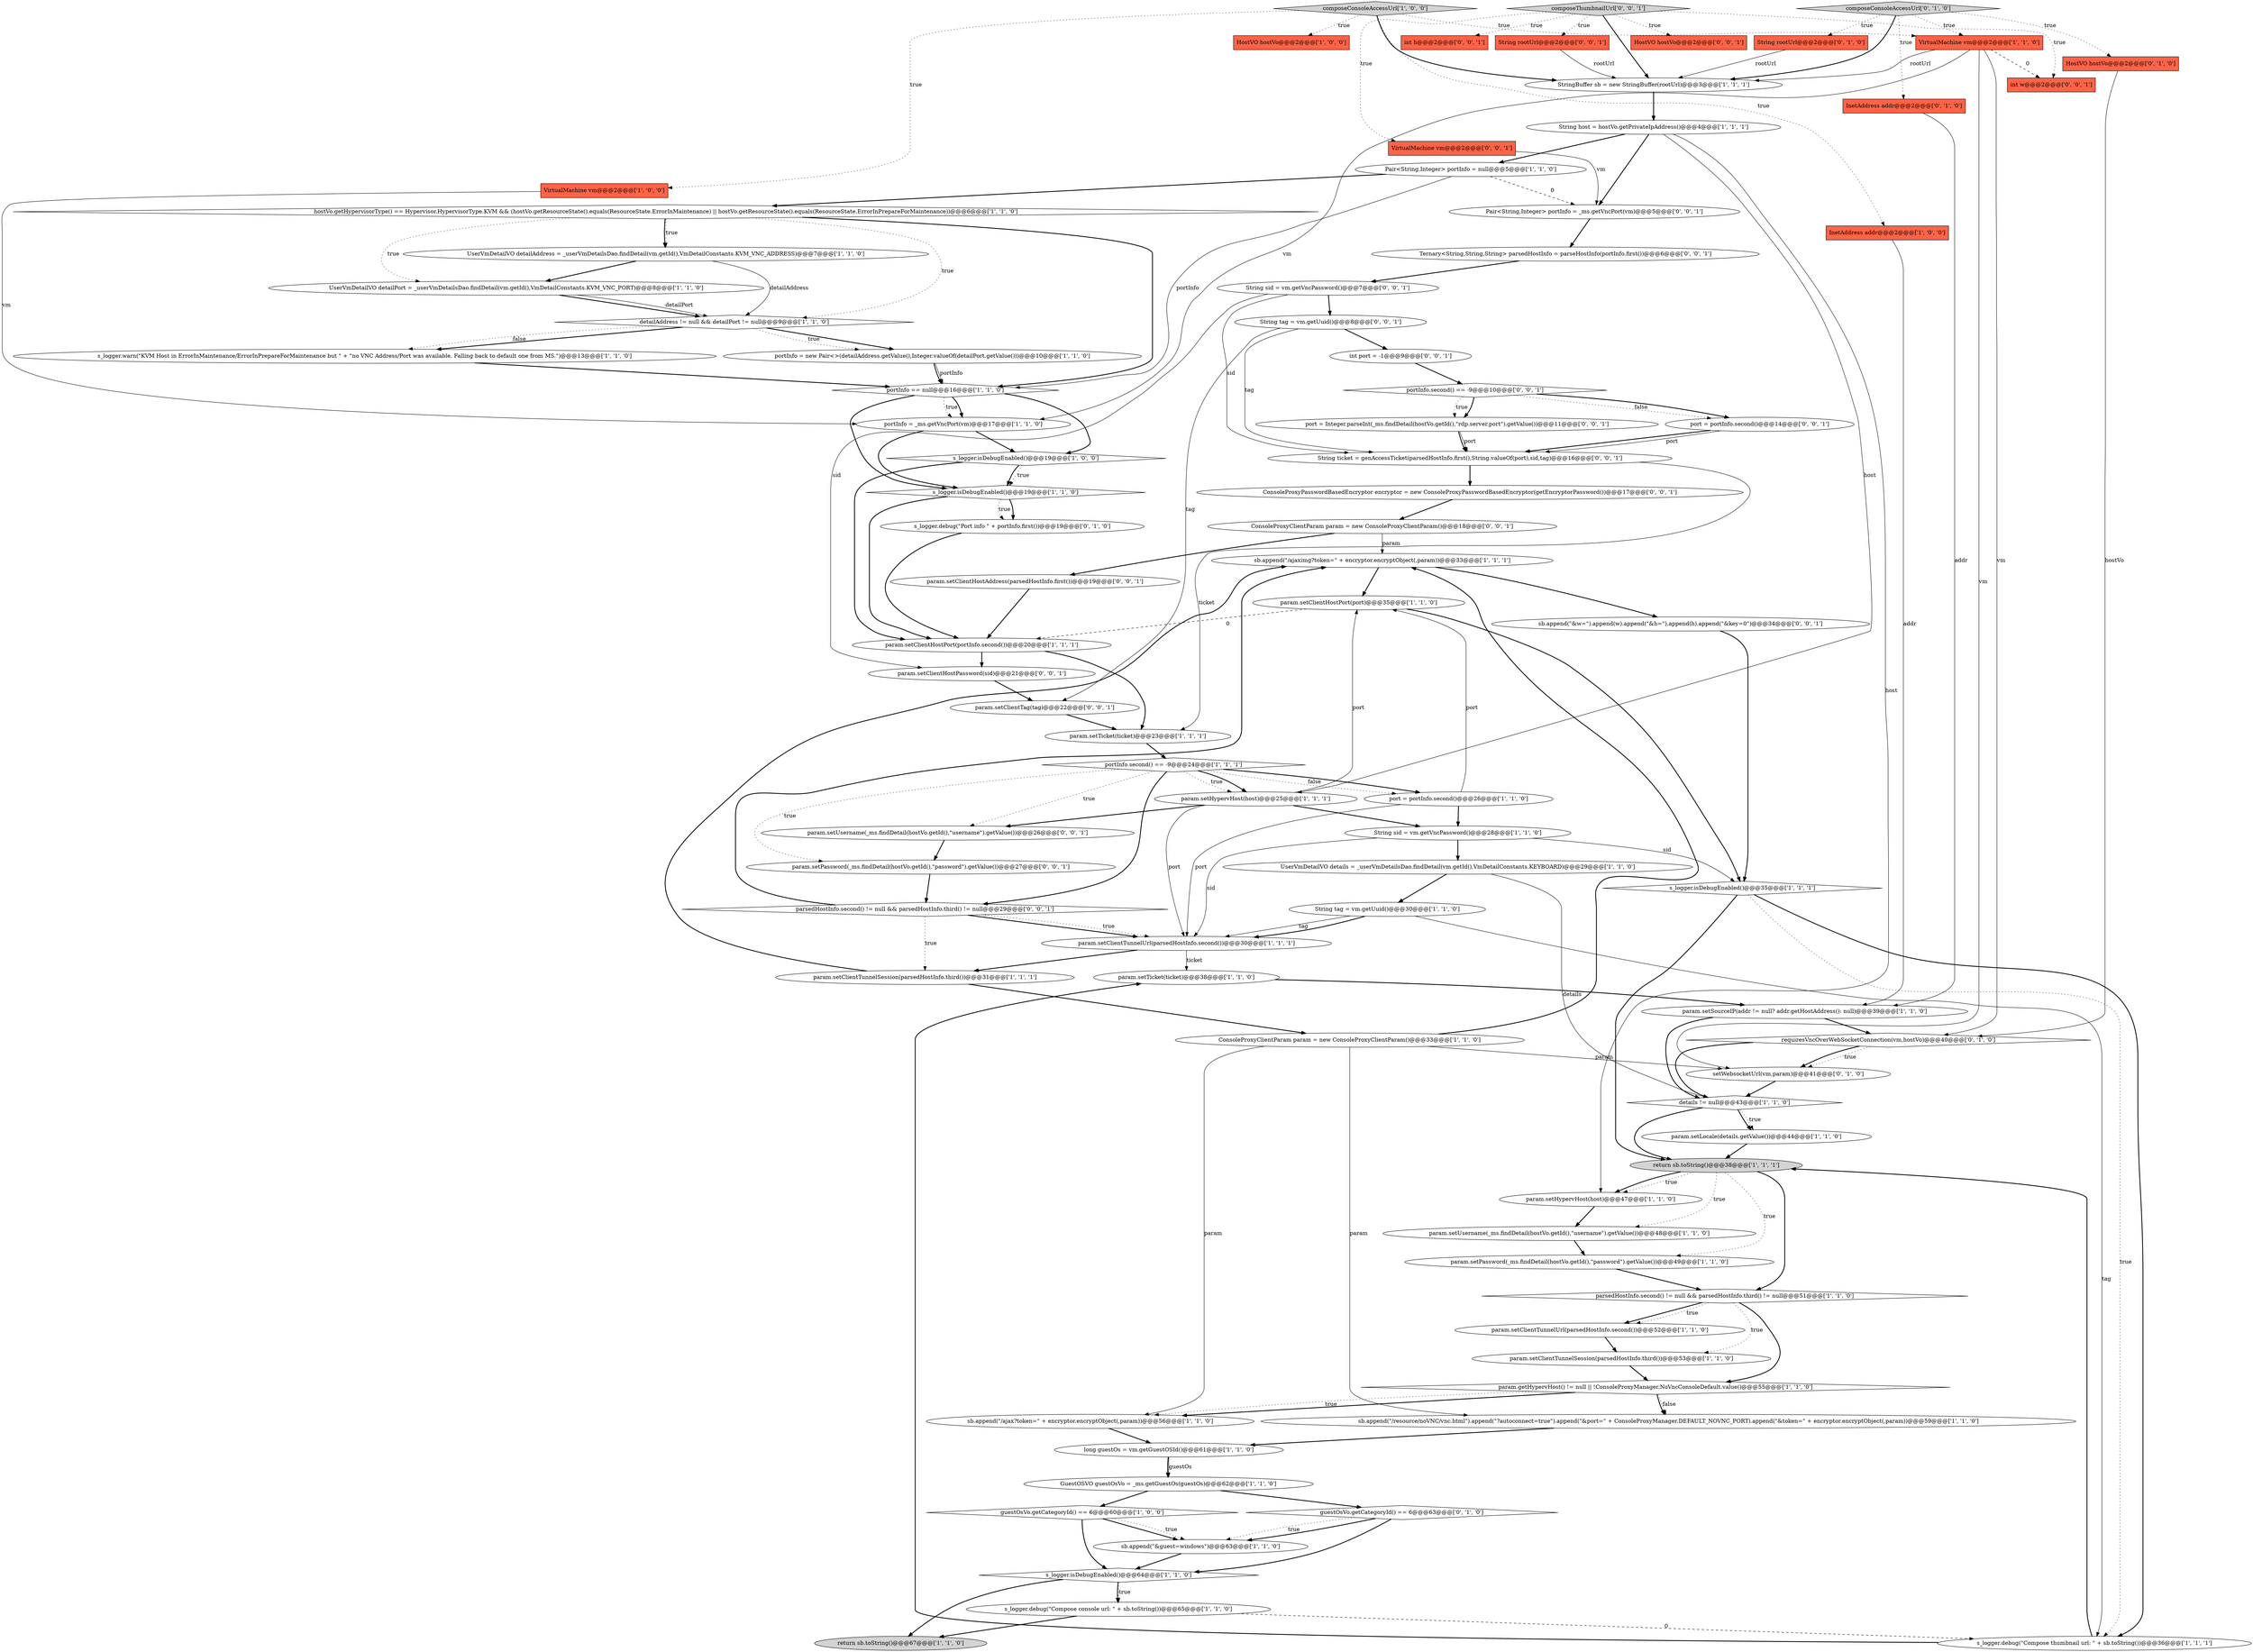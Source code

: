 digraph {
84 [style = filled, label = "ConsoleProxyPasswordBasedEncryptor encryptor = new ConsoleProxyPasswordBasedEncryptor(getEncryptorPassword())@@@17@@@['0', '0', '1']", fillcolor = white, shape = ellipse image = "AAA0AAABBB3BBB"];
35 [style = filled, label = "s_logger.isDebugEnabled()@@@19@@@['1', '0', '0']", fillcolor = white, shape = diamond image = "AAA0AAABBB1BBB"];
30 [style = filled, label = "param.setTicket(ticket)@@@38@@@['1', '1', '0']", fillcolor = white, shape = ellipse image = "AAA0AAABBB1BBB"];
44 [style = filled, label = "param.setClientTunnelSession(parsedHostInfo.third())@@@53@@@['1', '1', '0']", fillcolor = white, shape = ellipse image = "AAA0AAABBB1BBB"];
40 [style = filled, label = "sb.append(\"/ajax?token=\" + encryptor.encryptObject(,param))@@@56@@@['1', '1', '0']", fillcolor = white, shape = ellipse image = "AAA0AAABBB1BBB"];
25 [style = filled, label = "VirtualMachine vm@@@2@@@['1', '1', '0']", fillcolor = tomato, shape = box image = "AAA0AAABBB1BBB"];
8 [style = filled, label = "portInfo = _ms.getVncPort(vm)@@@17@@@['1', '1', '0']", fillcolor = white, shape = ellipse image = "AAA0AAABBB1BBB"];
48 [style = filled, label = "param.setTicket(ticket)@@@23@@@['1', '1', '1']", fillcolor = white, shape = ellipse image = "AAA0AAABBB1BBB"];
7 [style = filled, label = "VirtualMachine vm@@@2@@@['1', '0', '0']", fillcolor = tomato, shape = box image = "AAA0AAABBB1BBB"];
52 [style = filled, label = "param.setClientHostPort(portInfo.second())@@@20@@@['1', '1', '1']", fillcolor = white, shape = ellipse image = "AAA0AAABBB1BBB"];
55 [style = filled, label = "s_logger.debug(\"Port info \" + portInfo.first())@@@19@@@['0', '1', '0']", fillcolor = white, shape = ellipse image = "AAA0AAABBB2BBB"];
47 [style = filled, label = "sb.append(\"/resource/noVNC/vnc.html\").append(\"?autoconnect=true\").append(\"&port=\" + ConsoleProxyManager.DEFAULT_NOVNC_PORT).append(\"&token=\" + encryptor.encryptObject(,param))@@@59@@@['1', '1', '0']", fillcolor = white, shape = ellipse image = "AAA0AAABBB1BBB"];
16 [style = filled, label = "details != null@@@43@@@['1', '1', '0']", fillcolor = white, shape = diamond image = "AAA0AAABBB1BBB"];
61 [style = filled, label = "requiresVncOverWebSocketConnection(vm,hostVo)@@@40@@@['0', '1', '0']", fillcolor = white, shape = diamond image = "AAA1AAABBB2BBB"];
69 [style = filled, label = "ConsoleProxyClientParam param = new ConsoleProxyClientParam()@@@18@@@['0', '0', '1']", fillcolor = white, shape = ellipse image = "AAA0AAABBB3BBB"];
33 [style = filled, label = "GuestOSVO guestOsVo = _ms.getGuestOs(guestOs)@@@62@@@['1', '1', '0']", fillcolor = white, shape = ellipse image = "AAA0AAABBB1BBB"];
28 [style = filled, label = "s_logger.warn(\"KVM Host in ErrorInMaintenance/ErrorInPrepareForMaintenance but \" + \"no VNC Address/Port was available. Falling back to default one from MS.\")@@@13@@@['1', '1', '0']", fillcolor = white, shape = ellipse image = "AAA0AAABBB1BBB"];
31 [style = filled, label = "param.setSourceIP(addr != null? addr.getHostAddress(): null)@@@39@@@['1', '1', '0']", fillcolor = white, shape = ellipse image = "AAA0AAABBB1BBB"];
22 [style = filled, label = "String host = hostVo.getPrivateIpAddress()@@@4@@@['1', '1', '1']", fillcolor = white, shape = ellipse image = "AAA0AAABBB1BBB"];
46 [style = filled, label = "String tag = vm.getUuid()@@@30@@@['1', '1', '0']", fillcolor = white, shape = ellipse image = "AAA0AAABBB1BBB"];
49 [style = filled, label = "UserVmDetailVO details = _userVmDetailsDao.findDetail(vm.getId(),VmDetailConstants.KEYBOARD)@@@29@@@['1', '1', '0']", fillcolor = white, shape = ellipse image = "AAA0AAABBB1BBB"];
4 [style = filled, label = "guestOsVo.getCategoryId() == 6@@@60@@@['1', '0', '0']", fillcolor = white, shape = diamond image = "AAA0AAABBB1BBB"];
36 [style = filled, label = "sb.append(\"&guest=windows\")@@@63@@@['1', '1', '0']", fillcolor = white, shape = ellipse image = "AAA0AAABBB1BBB"];
32 [style = filled, label = "param.setHypervHost(host)@@@25@@@['1', '1', '1']", fillcolor = white, shape = ellipse image = "AAA0AAABBB1BBB"];
26 [style = filled, label = "s_logger.isDebugEnabled()@@@35@@@['1', '1', '1']", fillcolor = white, shape = diamond image = "AAA0AAABBB1BBB"];
79 [style = filled, label = "int w@@@2@@@['0', '0', '1']", fillcolor = tomato, shape = box image = "AAA0AAABBB3BBB"];
59 [style = filled, label = "HostVO hostVo@@@2@@@['0', '1', '0']", fillcolor = tomato, shape = box image = "AAA0AAABBB2BBB"];
38 [style = filled, label = "param.setClientHostPort(port)@@@35@@@['1', '1', '0']", fillcolor = white, shape = ellipse image = "AAA0AAABBB1BBB"];
45 [style = filled, label = "hostVo.getHypervisorType() == Hypervisor.HypervisorType.KVM && (hostVo.getResourceState().equals(ResourceState.ErrorInMaintenance) || hostVo.getResourceState().equals(ResourceState.ErrorInPrepareForMaintenance))@@@6@@@['1', '1', '0']", fillcolor = white, shape = diamond image = "AAA0AAABBB1BBB"];
2 [style = filled, label = "return sb.toString()@@@67@@@['1', '1', '0']", fillcolor = lightgray, shape = ellipse image = "AAA0AAABBB1BBB"];
74 [style = filled, label = "sb.append(\"&w=\").append(w).append(\"&h=\").append(h).append(\"&key=0\")@@@34@@@['0', '0', '1']", fillcolor = white, shape = ellipse image = "AAA0AAABBB3BBB"];
12 [style = filled, label = "port = portInfo.second()@@@26@@@['1', '1', '0']", fillcolor = white, shape = ellipse image = "AAA0AAABBB1BBB"];
56 [style = filled, label = "setWebsocketUrl(vm,param)@@@41@@@['0', '1', '0']", fillcolor = white, shape = ellipse image = "AAA1AAABBB2BBB"];
75 [style = filled, label = "param.setClientTag(tag)@@@22@@@['0', '0', '1']", fillcolor = white, shape = ellipse image = "AAA0AAABBB3BBB"];
51 [style = filled, label = "s_logger.debug(\"Compose console url: \" + sb.toString())@@@65@@@['1', '1', '0']", fillcolor = white, shape = ellipse image = "AAA0AAABBB1BBB"];
78 [style = filled, label = "String tag = vm.getUuid()@@@8@@@['0', '0', '1']", fillcolor = white, shape = ellipse image = "AAA0AAABBB3BBB"];
42 [style = filled, label = "ConsoleProxyClientParam param = new ConsoleProxyClientParam()@@@33@@@['1', '1', '0']", fillcolor = white, shape = ellipse image = "AAA0AAABBB1BBB"];
13 [style = filled, label = "param.setClientTunnelSession(parsedHostInfo.third())@@@31@@@['1', '1', '1']", fillcolor = white, shape = ellipse image = "AAA0AAABBB1BBB"];
53 [style = filled, label = "param.setPassword(_ms.findDetail(hostVo.getId(),\"password\").getValue())@@@49@@@['1', '1', '0']", fillcolor = white, shape = ellipse image = "AAA0AAABBB1BBB"];
21 [style = filled, label = "sb.append(\"/ajaximg?token=\" + encryptor.encryptObject(,param))@@@33@@@['1', '1', '1']", fillcolor = white, shape = ellipse image = "AAA0AAABBB1BBB"];
15 [style = filled, label = "param.setClientTunnelUrl(parsedHostInfo.second())@@@52@@@['1', '1', '0']", fillcolor = white, shape = ellipse image = "AAA0AAABBB1BBB"];
82 [style = filled, label = "port = Integer.parseInt(_ms.findDetail(hostVo.getId(),\"rdp.server.port\").getValue())@@@11@@@['0', '0', '1']", fillcolor = white, shape = ellipse image = "AAA0AAABBB3BBB"];
54 [style = filled, label = "InetAddress addr@@@2@@@['0', '1', '0']", fillcolor = tomato, shape = box image = "AAA0AAABBB2BBB"];
24 [style = filled, label = "portInfo = new Pair<>(detailAddress.getValue(),Integer.valueOf(detailPort.getValue()))@@@10@@@['1', '1', '0']", fillcolor = white, shape = ellipse image = "AAA0AAABBB1BBB"];
60 [style = filled, label = "String rootUrl@@@2@@@['0', '1', '0']", fillcolor = tomato, shape = box image = "AAA0AAABBB2BBB"];
81 [style = filled, label = "Pair<String,Integer> portInfo = _ms.getVncPort(vm)@@@5@@@['0', '0', '1']", fillcolor = white, shape = ellipse image = "AAA0AAABBB3BBB"];
58 [style = filled, label = "composeConsoleAccessUrl['0', '1', '0']", fillcolor = lightgray, shape = diamond image = "AAA0AAABBB2BBB"];
19 [style = filled, label = "s_logger.isDebugEnabled()@@@64@@@['1', '1', '0']", fillcolor = white, shape = diamond image = "AAA0AAABBB1BBB"];
77 [style = filled, label = "port = portInfo.second()@@@14@@@['0', '0', '1']", fillcolor = white, shape = ellipse image = "AAA0AAABBB3BBB"];
72 [style = filled, label = "String sid = vm.getVncPassword()@@@7@@@['0', '0', '1']", fillcolor = white, shape = ellipse image = "AAA0AAABBB3BBB"];
3 [style = filled, label = "param.getHypervHost() != null || !ConsoleProxyManager.NoVncConsoleDefault.value()@@@55@@@['1', '1', '0']", fillcolor = white, shape = diamond image = "AAA0AAABBB1BBB"];
80 [style = filled, label = "param.setUsername(_ms.findDetail(hostVo.getId(),\"username\").getValue())@@@26@@@['0', '0', '1']", fillcolor = white, shape = ellipse image = "AAA0AAABBB3BBB"];
27 [style = filled, label = "Pair<String,Integer> portInfo = null@@@5@@@['1', '1', '0']", fillcolor = white, shape = ellipse image = "AAA0AAABBB1BBB"];
43 [style = filled, label = "String sid = vm.getVncPassword()@@@28@@@['1', '1', '0']", fillcolor = white, shape = ellipse image = "AAA0AAABBB1BBB"];
1 [style = filled, label = "long guestOs = vm.getGuestOSId()@@@61@@@['1', '1', '0']", fillcolor = white, shape = ellipse image = "AAA0AAABBB1BBB"];
70 [style = filled, label = "portInfo.second() == -9@@@10@@@['0', '0', '1']", fillcolor = white, shape = diamond image = "AAA0AAABBB3BBB"];
65 [style = filled, label = "HostVO hostVo@@@2@@@['0', '0', '1']", fillcolor = tomato, shape = box image = "AAA0AAABBB3BBB"];
23 [style = filled, label = "UserVmDetailVO detailPort = _userVmDetailsDao.findDetail(vm.getId(),VmDetailConstants.KVM_VNC_PORT)@@@8@@@['1', '1', '0']", fillcolor = white, shape = ellipse image = "AAA0AAABBB1BBB"];
66 [style = filled, label = "String rootUrl@@@2@@@['0', '0', '1']", fillcolor = tomato, shape = box image = "AAA0AAABBB3BBB"];
20 [style = filled, label = "parsedHostInfo.second() != null && parsedHostInfo.third() != null@@@51@@@['1', '1', '0']", fillcolor = white, shape = diamond image = "AAA0AAABBB1BBB"];
41 [style = filled, label = "param.setLocale(details.getValue())@@@44@@@['1', '1', '0']", fillcolor = white, shape = ellipse image = "AAA0AAABBB1BBB"];
10 [style = filled, label = "param.setHypervHost(host)@@@47@@@['1', '1', '0']", fillcolor = white, shape = ellipse image = "AAA0AAABBB1BBB"];
63 [style = filled, label = "String ticket = genAccessTicket(parsedHostInfo.first(),String.valueOf(port),sid,tag)@@@16@@@['0', '0', '1']", fillcolor = white, shape = ellipse image = "AAA0AAABBB3BBB"];
29 [style = filled, label = "return sb.toString()@@@38@@@['1', '1', '1']", fillcolor = lightgray, shape = ellipse image = "AAA0AAABBB1BBB"];
71 [style = filled, label = "parsedHostInfo.second() != null && parsedHostInfo.third() != null@@@29@@@['0', '0', '1']", fillcolor = white, shape = diamond image = "AAA0AAABBB3BBB"];
57 [style = filled, label = "guestOsVo.getCategoryId() == 6@@@63@@@['0', '1', '0']", fillcolor = white, shape = diamond image = "AAA0AAABBB2BBB"];
0 [style = filled, label = "UserVmDetailVO detailAddress = _userVmDetailsDao.findDetail(vm.getId(),VmDetailConstants.KVM_VNC_ADDRESS)@@@7@@@['1', '1', '0']", fillcolor = white, shape = ellipse image = "AAA0AAABBB1BBB"];
39 [style = filled, label = "StringBuffer sb = new StringBuffer(rootUrl)@@@3@@@['1', '1', '1']", fillcolor = white, shape = ellipse image = "AAA0AAABBB1BBB"];
18 [style = filled, label = "composeConsoleAccessUrl['1', '0', '0']", fillcolor = lightgray, shape = diamond image = "AAA0AAABBB1BBB"];
34 [style = filled, label = "portInfo.second() == -9@@@24@@@['1', '1', '1']", fillcolor = white, shape = diamond image = "AAA0AAABBB1BBB"];
64 [style = filled, label = "param.setClientHostPassword(sid)@@@21@@@['0', '0', '1']", fillcolor = white, shape = ellipse image = "AAA0AAABBB3BBB"];
14 [style = filled, label = "InetAddress addr@@@2@@@['1', '0', '0']", fillcolor = tomato, shape = box image = "AAA0AAABBB1BBB"];
50 [style = filled, label = "s_logger.isDebugEnabled()@@@19@@@['1', '1', '0']", fillcolor = white, shape = diamond image = "AAA0AAABBB1BBB"];
6 [style = filled, label = "param.setUsername(_ms.findDetail(hostVo.getId(),\"username\").getValue())@@@48@@@['1', '1', '0']", fillcolor = white, shape = ellipse image = "AAA0AAABBB1BBB"];
9 [style = filled, label = "s_logger.debug(\"Compose thumbnail url: \" + sb.toString())@@@36@@@['1', '1', '1']", fillcolor = white, shape = ellipse image = "AAA0AAABBB1BBB"];
73 [style = filled, label = "composeThumbnailUrl['0', '0', '1']", fillcolor = lightgray, shape = diamond image = "AAA0AAABBB3BBB"];
68 [style = filled, label = "param.setPassword(_ms.findDetail(hostVo.getId(),\"password\").getValue())@@@27@@@['0', '0', '1']", fillcolor = white, shape = ellipse image = "AAA0AAABBB3BBB"];
76 [style = filled, label = "int port = -1@@@9@@@['0', '0', '1']", fillcolor = white, shape = ellipse image = "AAA0AAABBB3BBB"];
5 [style = filled, label = "detailAddress != null && detailPort != null@@@9@@@['1', '1', '0']", fillcolor = white, shape = diamond image = "AAA0AAABBB1BBB"];
67 [style = filled, label = "int h@@@2@@@['0', '0', '1']", fillcolor = tomato, shape = box image = "AAA0AAABBB3BBB"];
11 [style = filled, label = "HostVO hostVo@@@2@@@['1', '0', '0']", fillcolor = tomato, shape = box image = "AAA0AAABBB1BBB"];
83 [style = filled, label = "Ternary<String,String,String> parsedHostInfo = parseHostInfo(portInfo.first())@@@6@@@['0', '0', '1']", fillcolor = white, shape = ellipse image = "AAA0AAABBB3BBB"];
85 [style = filled, label = "param.setClientHostAddress(parsedHostInfo.first())@@@19@@@['0', '0', '1']", fillcolor = white, shape = ellipse image = "AAA0AAABBB3BBB"];
37 [style = filled, label = "portInfo == null@@@16@@@['1', '1', '0']", fillcolor = white, shape = diamond image = "AAA0AAABBB1BBB"];
62 [style = filled, label = "VirtualMachine vm@@@2@@@['0', '0', '1']", fillcolor = tomato, shape = box image = "AAA0AAABBB3BBB"];
17 [style = filled, label = "param.setClientTunnelUrl(parsedHostInfo.second())@@@30@@@['1', '1', '1']", fillcolor = white, shape = ellipse image = "AAA0AAABBB1BBB"];
66->39 [style = solid, label="rootUrl"];
13->42 [style = bold, label=""];
38->26 [style = bold, label=""];
34->68 [style = dotted, label="true"];
33->4 [style = bold, label=""];
44->3 [style = bold, label=""];
57->19 [style = bold, label=""];
8->35 [style = bold, label=""];
19->51 [style = dotted, label="true"];
37->35 [style = bold, label=""];
25->79 [style = dashed, label="0"];
29->10 [style = dotted, label="true"];
77->63 [style = bold, label=""];
27->37 [style = solid, label="portInfo"];
84->69 [style = bold, label=""];
45->23 [style = dotted, label="true"];
57->36 [style = dotted, label="true"];
45->0 [style = bold, label=""];
77->63 [style = solid, label="port"];
9->30 [style = bold, label=""];
42->21 [style = bold, label=""];
81->83 [style = bold, label=""];
35->50 [style = dotted, label="true"];
58->39 [style = bold, label=""];
52->64 [style = bold, label=""];
1->33 [style = bold, label=""];
0->23 [style = bold, label=""];
18->11 [style = dotted, label="true"];
18->14 [style = dotted, label="true"];
12->38 [style = solid, label="port"];
4->19 [style = bold, label=""];
45->5 [style = dotted, label="true"];
42->40 [style = solid, label="param"];
18->7 [style = dotted, label="true"];
17->13 [style = bold, label=""];
25->8 [style = solid, label="vm"];
73->62 [style = dotted, label="true"];
29->53 [style = dotted, label="true"];
48->34 [style = bold, label=""];
39->22 [style = bold, label=""];
25->39 [style = solid, label="rootUrl"];
5->28 [style = bold, label=""];
35->50 [style = bold, label=""];
35->52 [style = bold, label=""];
51->9 [style = dashed, label="0"];
3->40 [style = bold, label=""];
71->21 [style = bold, label=""];
4->36 [style = bold, label=""];
26->9 [style = dotted, label="true"];
24->37 [style = bold, label=""];
38->52 [style = dashed, label="0"];
40->1 [style = bold, label=""];
31->61 [style = bold, label=""];
83->72 [style = bold, label=""];
47->1 [style = bold, label=""];
16->41 [style = bold, label=""];
36->19 [style = bold, label=""];
58->60 [style = dotted, label="true"];
20->15 [style = bold, label=""];
63->84 [style = bold, label=""];
26->9 [style = bold, label=""];
46->9 [style = solid, label="tag"];
50->55 [style = bold, label=""];
71->17 [style = bold, label=""];
30->31 [style = bold, label=""];
63->48 [style = solid, label="ticket"];
5->24 [style = bold, label=""];
7->8 [style = solid, label="vm"];
33->57 [style = bold, label=""];
3->47 [style = bold, label=""];
50->55 [style = dotted, label="true"];
23->5 [style = bold, label=""];
32->38 [style = solid, label="port"];
58->25 [style = dotted, label="true"];
29->10 [style = bold, label=""];
58->59 [style = dotted, label="true"];
34->71 [style = bold, label=""];
71->17 [style = dotted, label="true"];
19->2 [style = bold, label=""];
55->52 [style = bold, label=""];
61->16 [style = bold, label=""];
61->56 [style = dotted, label="true"];
51->2 [style = bold, label=""];
27->45 [style = bold, label=""];
43->26 [style = solid, label="sid"];
31->16 [style = bold, label=""];
85->52 [style = bold, label=""];
17->30 [style = solid, label="ticket"];
75->48 [style = bold, label=""];
19->51 [style = bold, label=""];
20->3 [style = bold, label=""];
43->49 [style = bold, label=""];
43->17 [style = solid, label="sid"];
20->44 [style = dotted, label="true"];
70->77 [style = dotted, label="false"];
73->65 [style = dotted, label="true"];
10->6 [style = bold, label=""];
27->81 [style = dashed, label="0"];
5->28 [style = dotted, label="false"];
45->0 [style = dotted, label="true"];
68->71 [style = bold, label=""];
18->39 [style = bold, label=""];
80->68 [style = bold, label=""];
24->37 [style = solid, label="portInfo"];
22->32 [style = solid, label="host"];
73->39 [style = bold, label=""];
4->36 [style = dotted, label="true"];
69->85 [style = bold, label=""];
72->78 [style = bold, label=""];
46->17 [style = solid, label="tag"];
6->53 [style = bold, label=""];
16->29 [style = bold, label=""];
15->44 [style = bold, label=""];
70->82 [style = bold, label=""];
16->41 [style = dotted, label="true"];
53->20 [style = bold, label=""];
64->75 [style = bold, label=""];
42->56 [style = solid, label="param"];
25->56 [style = solid, label="vm"];
57->36 [style = bold, label=""];
73->66 [style = dotted, label="true"];
82->63 [style = solid, label="port"];
56->16 [style = bold, label=""];
61->56 [style = bold, label=""];
5->24 [style = dotted, label="true"];
14->31 [style = solid, label="addr"];
52->48 [style = bold, label=""];
1->33 [style = solid, label="guestOs"];
21->38 [style = bold, label=""];
22->81 [style = bold, label=""];
0->5 [style = solid, label="detailAddress"];
18->25 [style = dotted, label="true"];
59->61 [style = solid, label="hostVo"];
9->29 [style = bold, label=""];
78->76 [style = bold, label=""];
25->61 [style = solid, label="vm"];
70->77 [style = bold, label=""];
72->63 [style = solid, label="sid"];
8->50 [style = bold, label=""];
58->54 [style = dotted, label="true"];
26->29 [style = bold, label=""];
73->79 [style = dotted, label="true"];
29->20 [style = bold, label=""];
22->10 [style = solid, label="host"];
69->21 [style = solid, label="param"];
21->74 [style = bold, label=""];
32->43 [style = bold, label=""];
82->63 [style = bold, label=""];
60->39 [style = solid, label="rootUrl"];
12->17 [style = solid, label="port"];
71->13 [style = dotted, label="true"];
22->27 [style = bold, label=""];
78->63 [style = solid, label="tag"];
70->82 [style = dotted, label="true"];
76->70 [style = bold, label=""];
37->8 [style = dotted, label="true"];
37->50 [style = bold, label=""];
34->12 [style = dotted, label="false"];
20->15 [style = dotted, label="true"];
78->75 [style = solid, label="tag"];
3->40 [style = dotted, label="true"];
41->29 [style = bold, label=""];
34->32 [style = dotted, label="true"];
32->17 [style = solid, label="port"];
46->17 [style = bold, label=""];
28->37 [style = bold, label=""];
72->64 [style = solid, label="sid"];
23->5 [style = solid, label="detailPort"];
34->12 [style = bold, label=""];
49->16 [style = solid, label="details"];
73->67 [style = dotted, label="true"];
32->80 [style = bold, label=""];
42->47 [style = solid, label="param"];
29->6 [style = dotted, label="true"];
50->52 [style = bold, label=""];
49->46 [style = bold, label=""];
45->37 [style = bold, label=""];
12->43 [style = bold, label=""];
74->26 [style = bold, label=""];
3->47 [style = dotted, label="false"];
37->8 [style = bold, label=""];
62->81 [style = solid, label="vm"];
34->80 [style = dotted, label="true"];
54->31 [style = solid, label="addr"];
34->32 [style = bold, label=""];
13->21 [style = bold, label=""];
}
